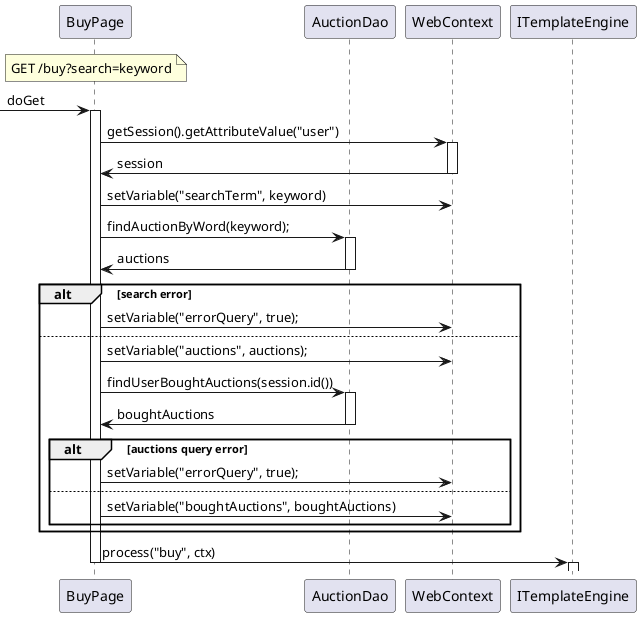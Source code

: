 @startuml
participant BuyPage as servlet
participant AuctionDao
participant WebContext as ctx
participant ITemplateEngine as templateEngine

note over servlet
    GET /buy?search=keyword
end note

-> servlet ++ : doGet

servlet -> ctx ++ : getSession().getAttributeValue("user")
ctx -> servlet -- : session

servlet -> ctx : setVariable("searchTerm", keyword)

servlet -> AuctionDao ++ : findAuctionByWord(keyword);
servlet <- AuctionDao -- : auctions
alt search error
    servlet -> ctx : setVariable("errorQuery", true);
else
    servlet -> ctx : setVariable("auctions", auctions);

    servlet -> AuctionDao ++ : findUserBoughtAuctions(session.id())
    servlet <- AuctionDao -- : boughtAuctions
    alt auctions query error
        servlet -> ctx : setVariable("errorQuery", true);
    else
        servlet -> ctx : setVariable("boughtAuctions", boughtAuctions)
    end
end

servlet -> templateEngine --++ : process("buy", ctx)
@enduml